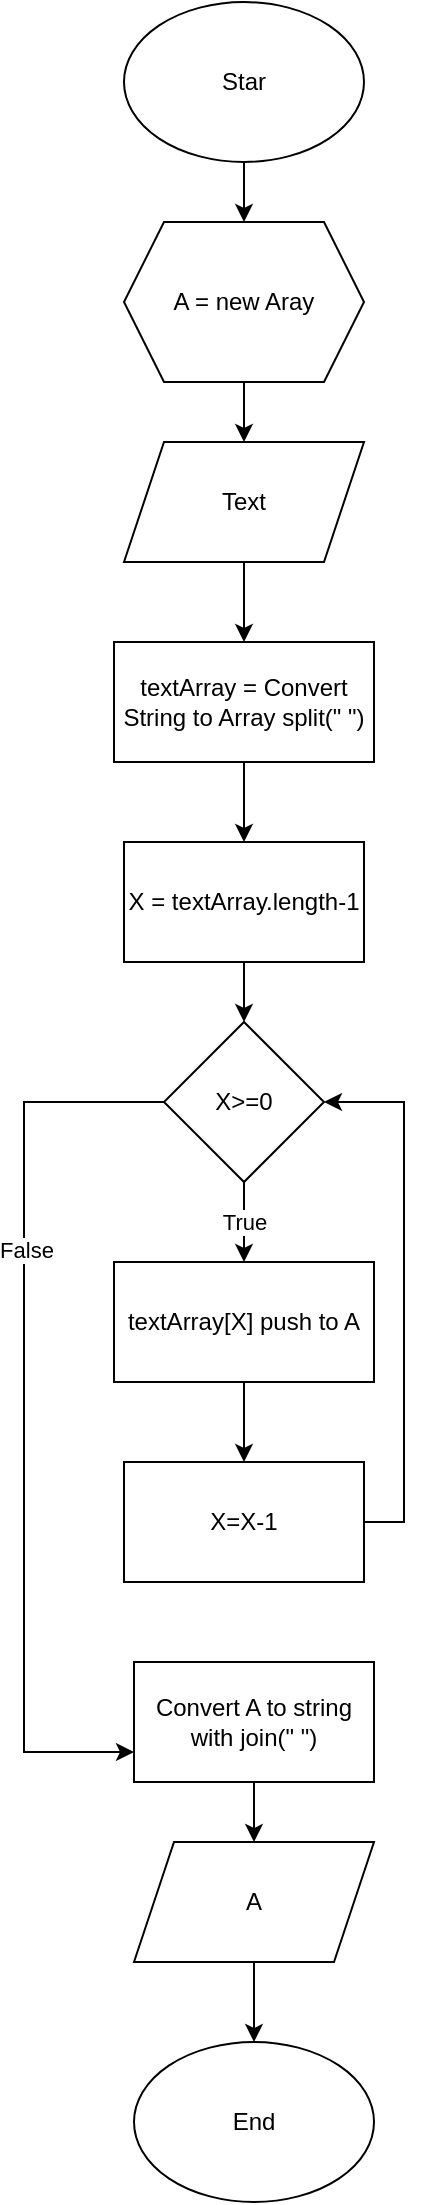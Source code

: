 <mxfile version="14.0.5" type="device"><diagram id="QT0S6Pvg2AWPyDhSyNcF" name="Page-1"><mxGraphModel dx="966" dy="563" grid="1" gridSize="10" guides="1" tooltips="1" connect="1" arrows="1" fold="1" page="1" pageScale="1" pageWidth="1169" pageHeight="1654" math="0" shadow="0"><root><mxCell id="0"/><mxCell id="1" parent="0"/><mxCell id="cPGByuTtLnAQtGRs6t9t-20" style="edgeStyle=orthogonalEdgeStyle;rounded=0;orthogonalLoop=1;jettySize=auto;html=1;exitX=0.5;exitY=1;exitDx=0;exitDy=0;" edge="1" parent="1" source="cPGByuTtLnAQtGRs6t9t-2" target="cPGByuTtLnAQtGRs6t9t-3"><mxGeometry relative="1" as="geometry"/></mxCell><mxCell id="cPGByuTtLnAQtGRs6t9t-2" value="Star" style="ellipse;whiteSpace=wrap;html=1;" vertex="1" parent="1"><mxGeometry x="140" y="60" width="120" height="80" as="geometry"/></mxCell><mxCell id="cPGByuTtLnAQtGRs6t9t-21" style="edgeStyle=orthogonalEdgeStyle;rounded=0;orthogonalLoop=1;jettySize=auto;html=1;exitX=0.5;exitY=1;exitDx=0;exitDy=0;entryX=0.5;entryY=0;entryDx=0;entryDy=0;" edge="1" parent="1" source="cPGByuTtLnAQtGRs6t9t-3" target="cPGByuTtLnAQtGRs6t9t-5"><mxGeometry relative="1" as="geometry"/></mxCell><mxCell id="cPGByuTtLnAQtGRs6t9t-3" value="A = new Aray" style="shape=hexagon;perimeter=hexagonPerimeter2;whiteSpace=wrap;html=1;fixedSize=1;" vertex="1" parent="1"><mxGeometry x="140" y="170" width="120" height="80" as="geometry"/></mxCell><mxCell id="cPGByuTtLnAQtGRs6t9t-22" style="edgeStyle=orthogonalEdgeStyle;rounded=0;orthogonalLoop=1;jettySize=auto;html=1;exitX=0.5;exitY=1;exitDx=0;exitDy=0;entryX=0.5;entryY=0;entryDx=0;entryDy=0;" edge="1" parent="1" source="cPGByuTtLnAQtGRs6t9t-5" target="cPGByuTtLnAQtGRs6t9t-6"><mxGeometry relative="1" as="geometry"/></mxCell><mxCell id="cPGByuTtLnAQtGRs6t9t-5" value="Text" style="shape=parallelogram;perimeter=parallelogramPerimeter;whiteSpace=wrap;html=1;fixedSize=1;" vertex="1" parent="1"><mxGeometry x="140" y="280" width="120" height="60" as="geometry"/></mxCell><mxCell id="cPGByuTtLnAQtGRs6t9t-23" style="edgeStyle=orthogonalEdgeStyle;rounded=0;orthogonalLoop=1;jettySize=auto;html=1;exitX=0.5;exitY=1;exitDx=0;exitDy=0;" edge="1" parent="1" source="cPGByuTtLnAQtGRs6t9t-6" target="cPGByuTtLnAQtGRs6t9t-11"><mxGeometry relative="1" as="geometry"/></mxCell><mxCell id="cPGByuTtLnAQtGRs6t9t-6" value="textArray = Convert String to Array split(&quot; &quot;)" style="rounded=0;whiteSpace=wrap;html=1;" vertex="1" parent="1"><mxGeometry x="135" y="380" width="130" height="60" as="geometry"/></mxCell><mxCell id="cPGByuTtLnAQtGRs6t9t-14" value="True" style="edgeStyle=orthogonalEdgeStyle;rounded=0;orthogonalLoop=1;jettySize=auto;html=1;exitX=0.5;exitY=1;exitDx=0;exitDy=0;entryX=0.5;entryY=0;entryDx=0;entryDy=0;" edge="1" parent="1" source="cPGByuTtLnAQtGRs6t9t-9" target="cPGByuTtLnAQtGRs6t9t-12"><mxGeometry relative="1" as="geometry"/></mxCell><mxCell id="cPGByuTtLnAQtGRs6t9t-25" style="edgeStyle=orthogonalEdgeStyle;rounded=0;orthogonalLoop=1;jettySize=auto;html=1;entryX=0;entryY=0.75;entryDx=0;entryDy=0;" edge="1" parent="1" source="cPGByuTtLnAQtGRs6t9t-9" target="cPGByuTtLnAQtGRs6t9t-17"><mxGeometry relative="1" as="geometry"><Array as="points"><mxPoint x="90" y="610"/><mxPoint x="90" y="935"/></Array></mxGeometry></mxCell><mxCell id="cPGByuTtLnAQtGRs6t9t-26" value="False" style="edgeLabel;html=1;align=center;verticalAlign=middle;resizable=0;points=[];" vertex="1" connectable="0" parent="cPGByuTtLnAQtGRs6t9t-25"><mxGeometry x="-0.362" y="1" relative="1" as="geometry"><mxPoint as="offset"/></mxGeometry></mxCell><mxCell id="cPGByuTtLnAQtGRs6t9t-9" value="X&amp;gt;=0" style="rhombus;whiteSpace=wrap;html=1;" vertex="1" parent="1"><mxGeometry x="160" y="570" width="80" height="80" as="geometry"/></mxCell><mxCell id="cPGByuTtLnAQtGRs6t9t-24" style="edgeStyle=orthogonalEdgeStyle;rounded=0;orthogonalLoop=1;jettySize=auto;html=1;exitX=0.5;exitY=1;exitDx=0;exitDy=0;entryX=0.5;entryY=0;entryDx=0;entryDy=0;" edge="1" parent="1" source="cPGByuTtLnAQtGRs6t9t-11" target="cPGByuTtLnAQtGRs6t9t-9"><mxGeometry relative="1" as="geometry"/></mxCell><mxCell id="cPGByuTtLnAQtGRs6t9t-11" value="X = textArray.length-1" style="rounded=0;whiteSpace=wrap;html=1;" vertex="1" parent="1"><mxGeometry x="140" y="480" width="120" height="60" as="geometry"/></mxCell><mxCell id="cPGByuTtLnAQtGRs6t9t-15" style="edgeStyle=orthogonalEdgeStyle;rounded=0;orthogonalLoop=1;jettySize=auto;html=1;exitX=0.5;exitY=1;exitDx=0;exitDy=0;entryX=0.5;entryY=0;entryDx=0;entryDy=0;" edge="1" parent="1" source="cPGByuTtLnAQtGRs6t9t-12" target="cPGByuTtLnAQtGRs6t9t-13"><mxGeometry relative="1" as="geometry"/></mxCell><mxCell id="cPGByuTtLnAQtGRs6t9t-12" value="textArray[X] push to A" style="rounded=0;whiteSpace=wrap;html=1;" vertex="1" parent="1"><mxGeometry x="135" y="690" width="130" height="60" as="geometry"/></mxCell><mxCell id="cPGByuTtLnAQtGRs6t9t-16" style="edgeStyle=orthogonalEdgeStyle;rounded=0;orthogonalLoop=1;jettySize=auto;html=1;exitX=1;exitY=0.5;exitDx=0;exitDy=0;entryX=1;entryY=0.5;entryDx=0;entryDy=0;" edge="1" parent="1" source="cPGByuTtLnAQtGRs6t9t-13" target="cPGByuTtLnAQtGRs6t9t-9"><mxGeometry relative="1" as="geometry"/></mxCell><mxCell id="cPGByuTtLnAQtGRs6t9t-13" value="X=X-1" style="rounded=0;whiteSpace=wrap;html=1;" vertex="1" parent="1"><mxGeometry x="140" y="790" width="120" height="60" as="geometry"/></mxCell><mxCell id="cPGByuTtLnAQtGRs6t9t-27" style="edgeStyle=orthogonalEdgeStyle;rounded=0;orthogonalLoop=1;jettySize=auto;html=1;exitX=0.5;exitY=1;exitDx=0;exitDy=0;entryX=0.5;entryY=0;entryDx=0;entryDy=0;" edge="1" parent="1" source="cPGByuTtLnAQtGRs6t9t-17" target="cPGByuTtLnAQtGRs6t9t-18"><mxGeometry relative="1" as="geometry"/></mxCell><mxCell id="cPGByuTtLnAQtGRs6t9t-17" value="Convert A to string with join(&quot; &quot;)" style="rounded=0;whiteSpace=wrap;html=1;" vertex="1" parent="1"><mxGeometry x="145" y="890" width="120" height="60" as="geometry"/></mxCell><mxCell id="cPGByuTtLnAQtGRs6t9t-28" style="edgeStyle=orthogonalEdgeStyle;rounded=0;orthogonalLoop=1;jettySize=auto;html=1;exitX=0.5;exitY=1;exitDx=0;exitDy=0;entryX=0.5;entryY=0;entryDx=0;entryDy=0;" edge="1" parent="1" source="cPGByuTtLnAQtGRs6t9t-18" target="cPGByuTtLnAQtGRs6t9t-19"><mxGeometry relative="1" as="geometry"/></mxCell><mxCell id="cPGByuTtLnAQtGRs6t9t-18" value="A" style="shape=parallelogram;perimeter=parallelogramPerimeter;whiteSpace=wrap;html=1;fixedSize=1;" vertex="1" parent="1"><mxGeometry x="145" y="980" width="120" height="60" as="geometry"/></mxCell><mxCell id="cPGByuTtLnAQtGRs6t9t-19" value="End" style="ellipse;whiteSpace=wrap;html=1;" vertex="1" parent="1"><mxGeometry x="145" y="1080" width="120" height="80" as="geometry"/></mxCell></root></mxGraphModel></diagram></mxfile>